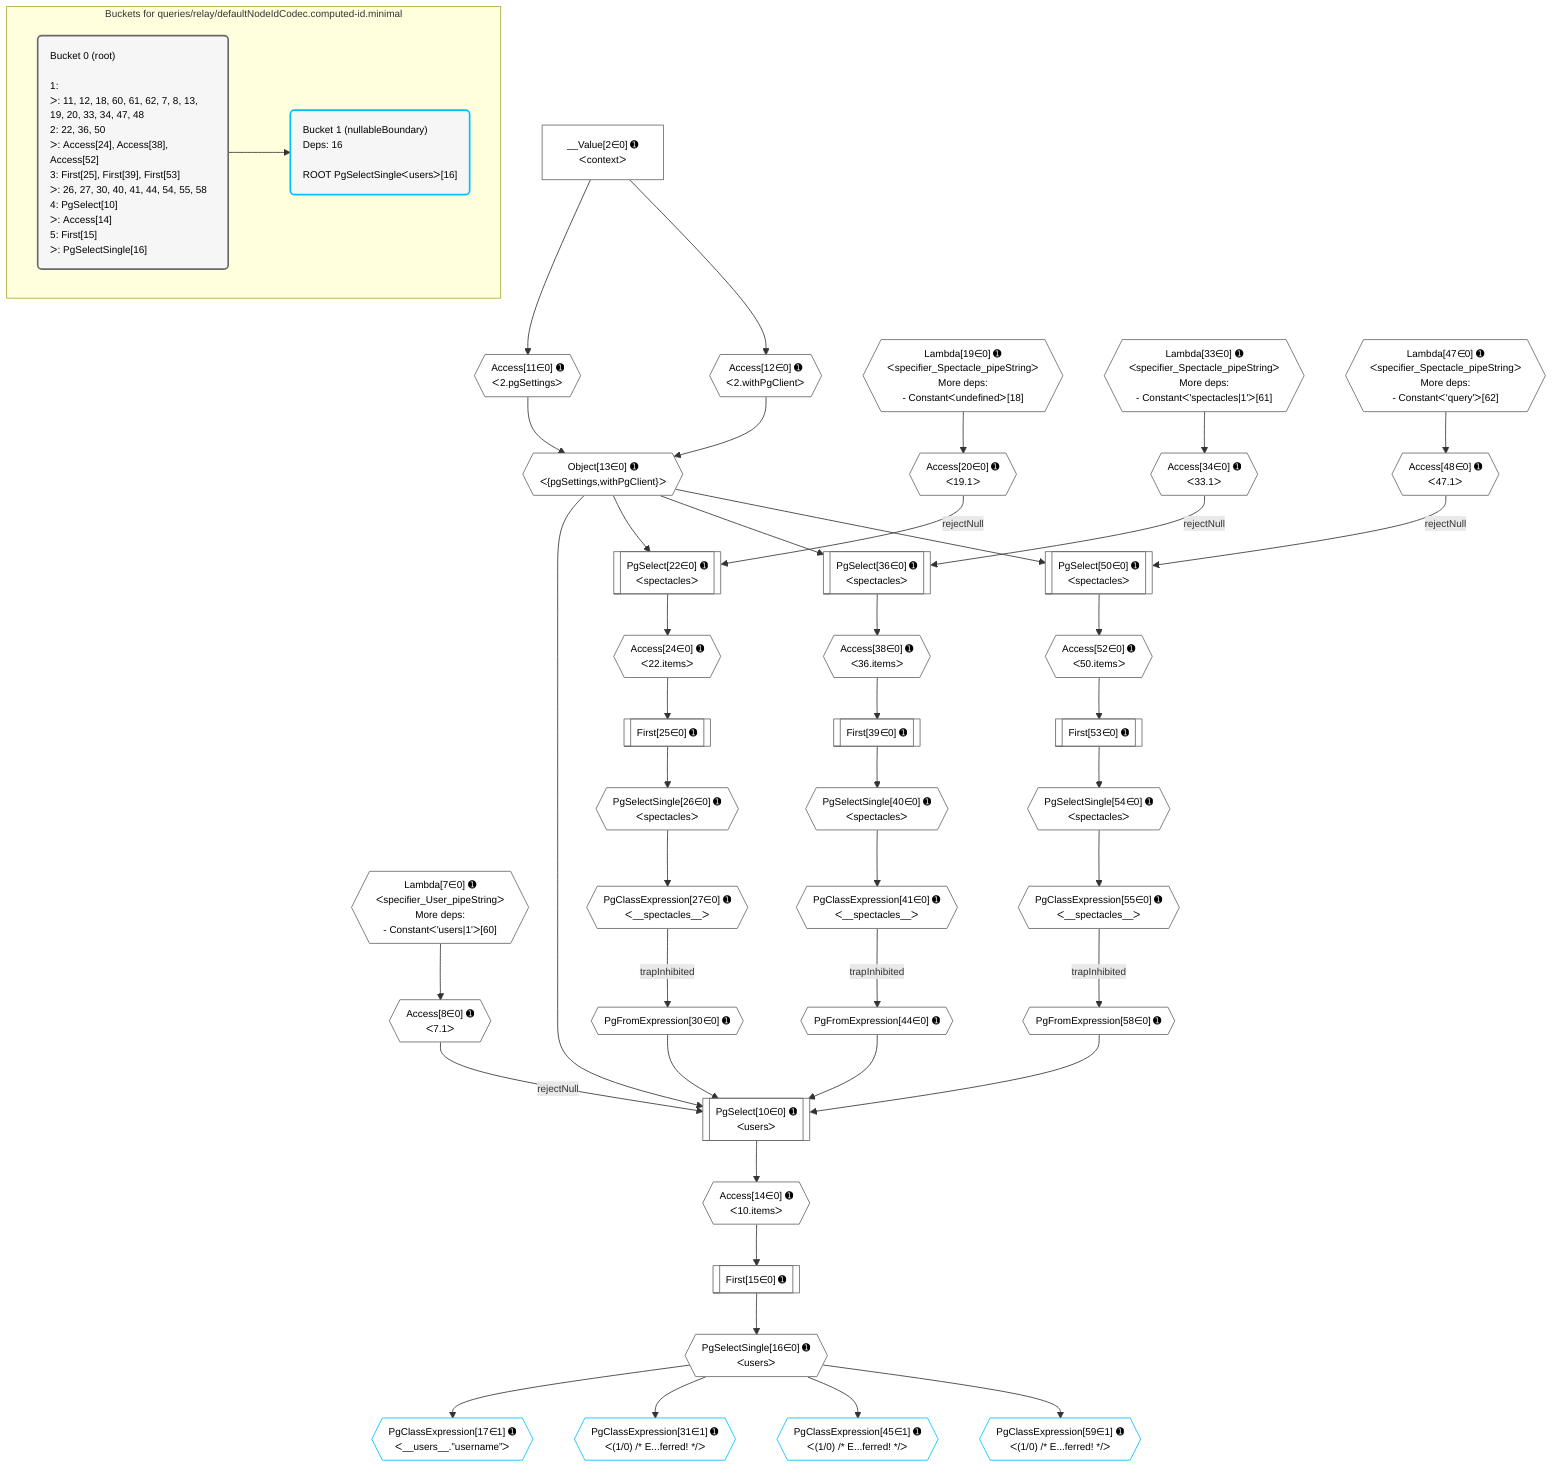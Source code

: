 %%{init: {'themeVariables': { 'fontSize': '12px'}}}%%
graph TD
    classDef path fill:#eee,stroke:#000,color:#000
    classDef plan fill:#fff,stroke-width:1px,color:#000
    classDef itemplan fill:#fff,stroke-width:2px,color:#000
    classDef unbatchedplan fill:#dff,stroke-width:1px,color:#000
    classDef sideeffectplan fill:#fcc,stroke-width:2px,color:#000
    classDef bucket fill:#f6f6f6,color:#000,stroke-width:2px,text-align:left

    subgraph "Buckets for queries/relay/defaultNodeIdCodec.computed-id.minimal"
    Bucket0("Bucket 0 (root)<br /><br />1: <br />ᐳ: 11, 12, 18, 60, 61, 62, 7, 8, 13, 19, 20, 33, 34, 47, 48<br />2: 22, 36, 50<br />ᐳ: Access[24], Access[38], Access[52]<br />3: First[25], First[39], First[53]<br />ᐳ: 26, 27, 30, 40, 41, 44, 54, 55, 58<br />4: PgSelect[10]<br />ᐳ: Access[14]<br />5: First[15]<br />ᐳ: PgSelectSingle[16]"):::bucket
    Bucket1("Bucket 1 (nullableBoundary)<br />Deps: 16<br /><br />ROOT PgSelectSingleᐸusersᐳ[16]"):::bucket
    end
    Bucket0 --> Bucket1

    %% plan dependencies
    PgSelect10[["PgSelect[10∈0] ➊<br />ᐸusersᐳ"]]:::plan
    Object13{{"Object[13∈0] ➊<br />ᐸ{pgSettings,withPgClient}ᐳ"}}:::plan
    Access8{{"Access[8∈0] ➊<br />ᐸ7.1ᐳ"}}:::plan
    PgFromExpression30{{"PgFromExpression[30∈0] ➊"}}:::plan
    PgFromExpression44{{"PgFromExpression[44∈0] ➊"}}:::plan
    PgFromExpression58{{"PgFromExpression[58∈0] ➊"}}:::plan
    Access8 -->|rejectNull| PgSelect10
    Object13 & PgFromExpression30 & PgFromExpression44 & PgFromExpression58 --> PgSelect10
    Access11{{"Access[11∈0] ➊<br />ᐸ2.pgSettingsᐳ"}}:::plan
    Access12{{"Access[12∈0] ➊<br />ᐸ2.withPgClientᐳ"}}:::plan
    Access11 & Access12 --> Object13
    PgSelect22[["PgSelect[22∈0] ➊<br />ᐸspectaclesᐳ"]]:::plan
    Access20{{"Access[20∈0] ➊<br />ᐸ19.1ᐳ"}}:::plan
    Access20 -->|rejectNull| PgSelect22
    Object13 --> PgSelect22
    PgSelect36[["PgSelect[36∈0] ➊<br />ᐸspectaclesᐳ"]]:::plan
    Access34{{"Access[34∈0] ➊<br />ᐸ33.1ᐳ"}}:::plan
    Access34 -->|rejectNull| PgSelect36
    Object13 --> PgSelect36
    PgSelect50[["PgSelect[50∈0] ➊<br />ᐸspectaclesᐳ"]]:::plan
    Access48{{"Access[48∈0] ➊<br />ᐸ47.1ᐳ"}}:::plan
    Access48 -->|rejectNull| PgSelect50
    Object13 --> PgSelect50
    Lambda7{{"Lambda[7∈0] ➊<br />ᐸspecifier_User_pipeStringᐳ<br />More deps:<br />- Constantᐸ'users|1'ᐳ[60]"}}:::plan
    Lambda7 --> Access8
    __Value2["__Value[2∈0] ➊<br />ᐸcontextᐳ"]:::plan
    __Value2 --> Access11
    __Value2 --> Access12
    Access14{{"Access[14∈0] ➊<br />ᐸ10.itemsᐳ"}}:::plan
    PgSelect10 --> Access14
    First15[["First[15∈0] ➊"]]:::plan
    Access14 --> First15
    PgSelectSingle16{{"PgSelectSingle[16∈0] ➊<br />ᐸusersᐳ"}}:::plan
    First15 --> PgSelectSingle16
    Lambda19{{"Lambda[19∈0] ➊<br />ᐸspecifier_Spectacle_pipeStringᐳ<br />More deps:<br />- Constantᐸundefinedᐳ[18]"}}:::plan
    Lambda19 --> Access20
    Access24{{"Access[24∈0] ➊<br />ᐸ22.itemsᐳ"}}:::plan
    PgSelect22 --> Access24
    First25[["First[25∈0] ➊"]]:::plan
    Access24 --> First25
    PgSelectSingle26{{"PgSelectSingle[26∈0] ➊<br />ᐸspectaclesᐳ"}}:::plan
    First25 --> PgSelectSingle26
    PgClassExpression27{{"PgClassExpression[27∈0] ➊<br />ᐸ__spectacles__ᐳ"}}:::plan
    PgSelectSingle26 --> PgClassExpression27
    PgClassExpression27 -->|trapInhibited| PgFromExpression30
    Lambda33{{"Lambda[33∈0] ➊<br />ᐸspecifier_Spectacle_pipeStringᐳ<br />More deps:<br />- Constantᐸ'spectacles|1'ᐳ[61]"}}:::plan
    Lambda33 --> Access34
    Access38{{"Access[38∈0] ➊<br />ᐸ36.itemsᐳ"}}:::plan
    PgSelect36 --> Access38
    First39[["First[39∈0] ➊"]]:::plan
    Access38 --> First39
    PgSelectSingle40{{"PgSelectSingle[40∈0] ➊<br />ᐸspectaclesᐳ"}}:::plan
    First39 --> PgSelectSingle40
    PgClassExpression41{{"PgClassExpression[41∈0] ➊<br />ᐸ__spectacles__ᐳ"}}:::plan
    PgSelectSingle40 --> PgClassExpression41
    PgClassExpression41 -->|trapInhibited| PgFromExpression44
    Lambda47{{"Lambda[47∈0] ➊<br />ᐸspecifier_Spectacle_pipeStringᐳ<br />More deps:<br />- Constantᐸ'query'ᐳ[62]"}}:::plan
    Lambda47 --> Access48
    Access52{{"Access[52∈0] ➊<br />ᐸ50.itemsᐳ"}}:::plan
    PgSelect50 --> Access52
    First53[["First[53∈0] ➊"]]:::plan
    Access52 --> First53
    PgSelectSingle54{{"PgSelectSingle[54∈0] ➊<br />ᐸspectaclesᐳ"}}:::plan
    First53 --> PgSelectSingle54
    PgClassExpression55{{"PgClassExpression[55∈0] ➊<br />ᐸ__spectacles__ᐳ"}}:::plan
    PgSelectSingle54 --> PgClassExpression55
    PgClassExpression55 -->|trapInhibited| PgFromExpression58
    PgClassExpression17{{"PgClassExpression[17∈1] ➊<br />ᐸ__users__.”username”ᐳ"}}:::plan
    PgSelectSingle16 --> PgClassExpression17
    PgClassExpression31{{"PgClassExpression[31∈1] ➊<br />ᐸ(1/0) /* E...ferred! */ᐳ"}}:::plan
    PgSelectSingle16 --> PgClassExpression31
    PgClassExpression45{{"PgClassExpression[45∈1] ➊<br />ᐸ(1/0) /* E...ferred! */ᐳ"}}:::plan
    PgSelectSingle16 --> PgClassExpression45
    PgClassExpression59{{"PgClassExpression[59∈1] ➊<br />ᐸ(1/0) /* E...ferred! */ᐳ"}}:::plan
    PgSelectSingle16 --> PgClassExpression59

    %% define steps
    classDef bucket0 stroke:#696969
    class Bucket0,__Value2,Lambda7,Access8,PgSelect10,Access11,Access12,Object13,Access14,First15,PgSelectSingle16,Lambda19,Access20,PgSelect22,Access24,First25,PgSelectSingle26,PgClassExpression27,PgFromExpression30,Lambda33,Access34,PgSelect36,Access38,First39,PgSelectSingle40,PgClassExpression41,PgFromExpression44,Lambda47,Access48,PgSelect50,Access52,First53,PgSelectSingle54,PgClassExpression55,PgFromExpression58 bucket0
    classDef bucket1 stroke:#00bfff
    class Bucket1,PgClassExpression17,PgClassExpression31,PgClassExpression45,PgClassExpression59 bucket1